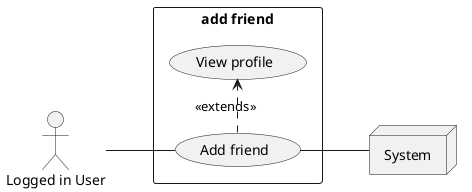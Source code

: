 @startuml uc_add_friend

actor "Logged in User" as User

left to right direction

rectangle "add friend"{
  usecase "Add friend" as add_friend

  usecase "View profile" as song

  add_friend .> song: <<extends>>
}
User -down- add_friend

node System
add_friend -down- System

@enduml